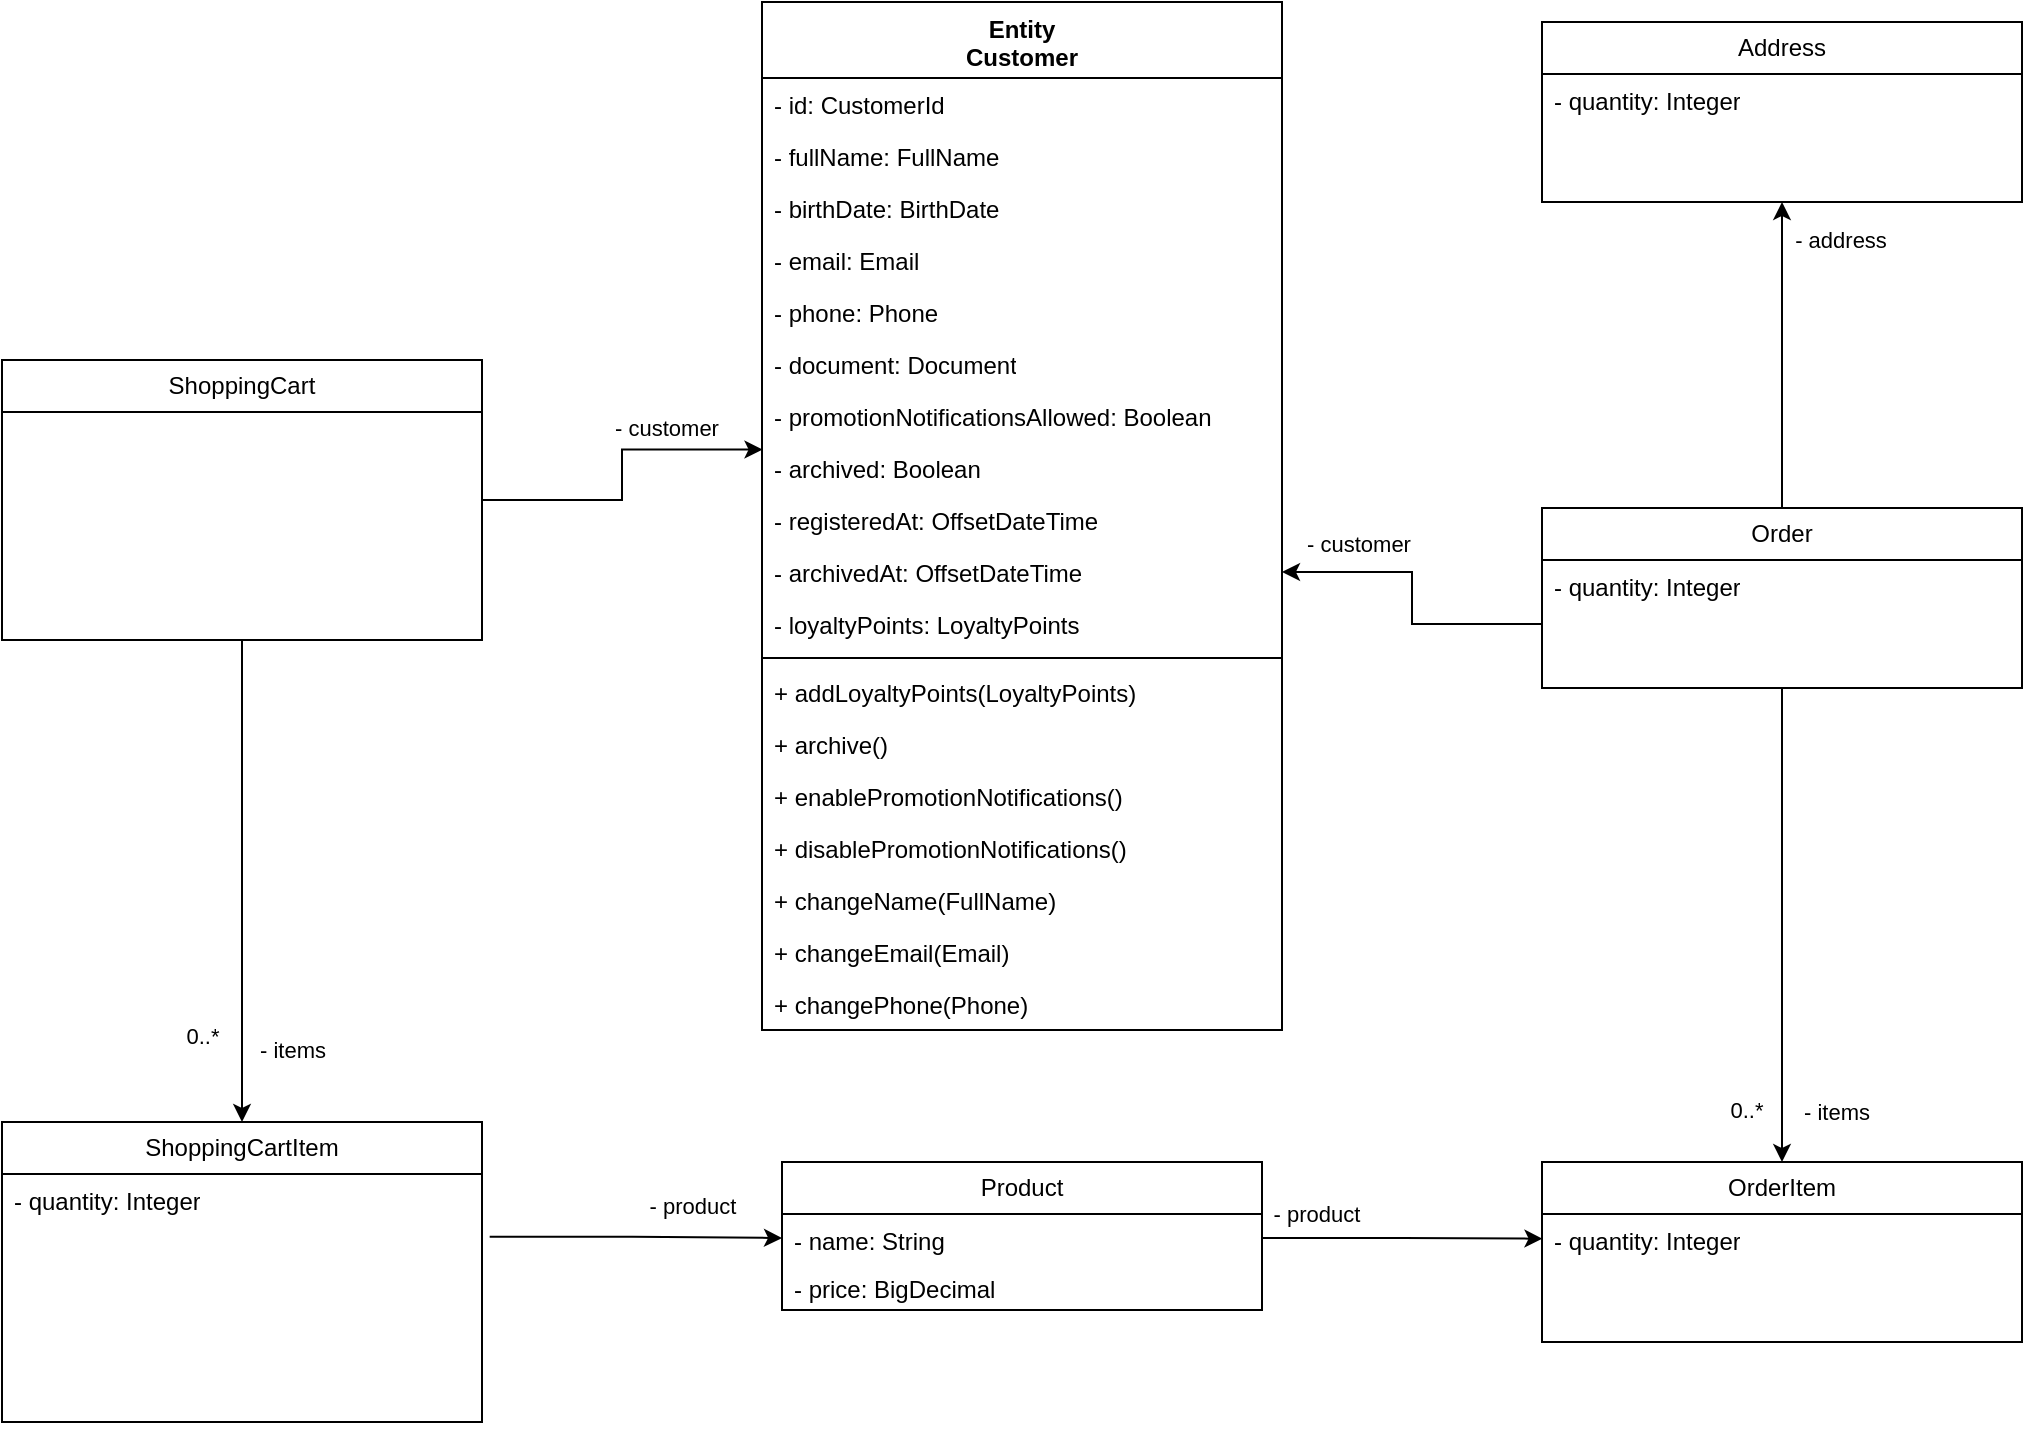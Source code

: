<mxfile version="28.1.2" pages="2">
  <diagram name="Página-1" id="hTQnR02Jz5LzhCjwchZL">
    <mxGraphModel dx="1023" dy="1192" grid="1" gridSize="10" guides="1" tooltips="1" connect="1" arrows="1" fold="1" page="1" pageScale="1" pageWidth="3300" pageHeight="4681" math="0" shadow="0">
      <root>
        <mxCell id="0" />
        <mxCell id="1" parent="0" />
        <UserObject label="Entity&lt;div&gt;Customer&lt;/div&gt;" id="ZPLqWDzhOzUQgujK66Ed-5">
          <mxCell style="swimlane;fontStyle=1;align=center;verticalAlign=top;childLayout=stackLayout;horizontal=1;startSize=38;horizontalStack=0;resizeParent=1;resizeParentMax=0;resizeLast=0;collapsible=1;marginBottom=0;whiteSpace=wrap;html=1;" parent="1" vertex="1">
            <mxGeometry x="690" y="380" width="260" height="514" as="geometry" />
          </mxCell>
        </UserObject>
        <mxCell id="ZPLqWDzhOzUQgujK66Ed-6" value="- id: CustomerId" style="text;strokeColor=none;fillColor=none;align=left;verticalAlign=top;spacingLeft=4;spacingRight=4;overflow=hidden;rotatable=0;points=[[0,0.5],[1,0.5]];portConstraint=eastwest;whiteSpace=wrap;html=1;" parent="ZPLqWDzhOzUQgujK66Ed-5" vertex="1">
          <mxGeometry y="38" width="260" height="26" as="geometry" />
        </mxCell>
        <mxCell id="ZPLqWDzhOzUQgujK66Ed-12" value="-&amp;nbsp;fullName: FullName" style="text;strokeColor=none;fillColor=none;align=left;verticalAlign=top;spacingLeft=4;spacingRight=4;overflow=hidden;rotatable=0;points=[[0,0.5],[1,0.5]];portConstraint=eastwest;whiteSpace=wrap;html=1;" parent="ZPLqWDzhOzUQgujK66Ed-5" vertex="1">
          <mxGeometry y="64" width="260" height="26" as="geometry" />
        </mxCell>
        <mxCell id="Ghfbu1brbd5fPBeI6bi_-27" value="-&amp;nbsp;birthDate: BirthDate" style="text;strokeColor=none;fillColor=none;align=left;verticalAlign=top;spacingLeft=4;spacingRight=4;overflow=hidden;rotatable=0;points=[[0,0.5],[1,0.5]];portConstraint=eastwest;whiteSpace=wrap;html=1;" parent="ZPLqWDzhOzUQgujK66Ed-5" vertex="1">
          <mxGeometry y="90" width="260" height="26" as="geometry" />
        </mxCell>
        <mxCell id="ZPLqWDzhOzUQgujK66Ed-14" value="-&amp;nbsp;email: Email" style="text;strokeColor=none;fillColor=none;align=left;verticalAlign=top;spacingLeft=4;spacingRight=4;overflow=hidden;rotatable=0;points=[[0,0.5],[1,0.5]];portConstraint=eastwest;whiteSpace=wrap;html=1;" parent="ZPLqWDzhOzUQgujK66Ed-5" vertex="1">
          <mxGeometry y="116" width="260" height="26" as="geometry" />
        </mxCell>
        <mxCell id="ZPLqWDzhOzUQgujK66Ed-15" value="-&amp;nbsp;phone: Phone" style="text;strokeColor=none;fillColor=none;align=left;verticalAlign=top;spacingLeft=4;spacingRight=4;overflow=hidden;rotatable=0;points=[[0,0.5],[1,0.5]];portConstraint=eastwest;whiteSpace=wrap;html=1;" parent="ZPLqWDzhOzUQgujK66Ed-5" vertex="1">
          <mxGeometry y="142" width="260" height="26" as="geometry" />
        </mxCell>
        <mxCell id="ZPLqWDzhOzUQgujK66Ed-16" value="-&amp;nbsp;document: Docu&lt;span style=&quot;background-color: transparent; color: light-dark(rgb(0, 0, 0), rgb(255, 255, 255));&quot;&gt;ment&lt;/span&gt;" style="text;strokeColor=none;fillColor=none;align=left;verticalAlign=top;spacingLeft=4;spacingRight=4;overflow=hidden;rotatable=0;points=[[0,0.5],[1,0.5]];portConstraint=eastwest;whiteSpace=wrap;html=1;" parent="ZPLqWDzhOzUQgujK66Ed-5" vertex="1">
          <mxGeometry y="168" width="260" height="26" as="geometry" />
        </mxCell>
        <mxCell id="ZPLqWDzhOzUQgujK66Ed-17" value="-&amp;nbsp;promotionNotificationsAllowed: Boolean" style="text;strokeColor=none;fillColor=none;align=left;verticalAlign=top;spacingLeft=4;spacingRight=4;overflow=hidden;rotatable=0;points=[[0,0.5],[1,0.5]];portConstraint=eastwest;whiteSpace=wrap;html=1;" parent="ZPLqWDzhOzUQgujK66Ed-5" vertex="1">
          <mxGeometry y="194" width="260" height="26" as="geometry" />
        </mxCell>
        <mxCell id="ZPLqWDzhOzUQgujK66Ed-18" value="-&amp;nbsp;archived: Boolean" style="text;strokeColor=none;fillColor=none;align=left;verticalAlign=top;spacingLeft=4;spacingRight=4;overflow=hidden;rotatable=0;points=[[0,0.5],[1,0.5]];portConstraint=eastwest;whiteSpace=wrap;html=1;" parent="ZPLqWDzhOzUQgujK66Ed-5" vertex="1">
          <mxGeometry y="220" width="260" height="26" as="geometry" />
        </mxCell>
        <mxCell id="ZPLqWDzhOzUQgujK66Ed-19" value="-&amp;nbsp;registeredAt: OffsetDateTime" style="text;strokeColor=none;fillColor=none;align=left;verticalAlign=top;spacingLeft=4;spacingRight=4;overflow=hidden;rotatable=0;points=[[0,0.5],[1,0.5]];portConstraint=eastwest;whiteSpace=wrap;html=1;" parent="ZPLqWDzhOzUQgujK66Ed-5" vertex="1">
          <mxGeometry y="246" width="260" height="26" as="geometry" />
        </mxCell>
        <mxCell id="Ghfbu1brbd5fPBeI6bi_-2" value="-&amp;nbsp;archivedAt: OffsetDateTime" style="text;strokeColor=none;fillColor=none;align=left;verticalAlign=top;spacingLeft=4;spacingRight=4;overflow=hidden;rotatable=0;points=[[0,0.5],[1,0.5]];portConstraint=eastwest;whiteSpace=wrap;html=1;" parent="ZPLqWDzhOzUQgujK66Ed-5" vertex="1">
          <mxGeometry y="272" width="260" height="26" as="geometry" />
        </mxCell>
        <mxCell id="Ghfbu1brbd5fPBeI6bi_-3" value="-&amp;nbsp;loyaltyPoints: LoyaltyPoints" style="text;strokeColor=none;fillColor=none;align=left;verticalAlign=top;spacingLeft=4;spacingRight=4;overflow=hidden;rotatable=0;points=[[0,0.5],[1,0.5]];portConstraint=eastwest;whiteSpace=wrap;html=1;" parent="ZPLqWDzhOzUQgujK66Ed-5" vertex="1">
          <mxGeometry y="298" width="260" height="26" as="geometry" />
        </mxCell>
        <mxCell id="ZPLqWDzhOzUQgujK66Ed-7" value="" style="line;strokeWidth=1;fillColor=none;align=left;verticalAlign=middle;spacingTop=-1;spacingLeft=3;spacingRight=3;rotatable=0;labelPosition=right;points=[];portConstraint=eastwest;strokeColor=inherit;" parent="ZPLqWDzhOzUQgujK66Ed-5" vertex="1">
          <mxGeometry y="324" width="260" height="8" as="geometry" />
        </mxCell>
        <mxCell id="ZPLqWDzhOzUQgujK66Ed-8" value="+ addLoyalty&lt;span style=&quot;background-color: transparent; color: light-dark(rgb(0, 0, 0), rgb(255, 255, 255));&quot;&gt;Points(LoyaltyPoints)&lt;/span&gt;" style="text;strokeColor=none;fillColor=none;align=left;verticalAlign=top;spacingLeft=4;spacingRight=4;overflow=hidden;rotatable=0;points=[[0,0.5],[1,0.5]];portConstraint=eastwest;whiteSpace=wrap;html=1;" parent="ZPLqWDzhOzUQgujK66Ed-5" vertex="1">
          <mxGeometry y="332" width="260" height="26" as="geometry" />
        </mxCell>
        <mxCell id="Ghfbu1brbd5fPBeI6bi_-6" value="+ archive()" style="text;strokeColor=none;fillColor=none;align=left;verticalAlign=top;spacingLeft=4;spacingRight=4;overflow=hidden;rotatable=0;points=[[0,0.5],[1,0.5]];portConstraint=eastwest;whiteSpace=wrap;html=1;" parent="ZPLqWDzhOzUQgujK66Ed-5" vertex="1">
          <mxGeometry y="358" width="260" height="26" as="geometry" />
        </mxCell>
        <mxCell id="Ghfbu1brbd5fPBeI6bi_-7" value="+ enablePromotionNotifications()" style="text;strokeColor=none;fillColor=none;align=left;verticalAlign=top;spacingLeft=4;spacingRight=4;overflow=hidden;rotatable=0;points=[[0,0.5],[1,0.5]];portConstraint=eastwest;whiteSpace=wrap;html=1;" parent="ZPLqWDzhOzUQgujK66Ed-5" vertex="1">
          <mxGeometry y="384" width="260" height="26" as="geometry" />
        </mxCell>
        <mxCell id="Ghfbu1brbd5fPBeI6bi_-8" value="+ disablePromotionNotifications()" style="text;strokeColor=none;fillColor=none;align=left;verticalAlign=top;spacingLeft=4;spacingRight=4;overflow=hidden;rotatable=0;points=[[0,0.5],[1,0.5]];portConstraint=eastwest;whiteSpace=wrap;html=1;" parent="ZPLqWDzhOzUQgujK66Ed-5" vertex="1">
          <mxGeometry y="410" width="260" height="26" as="geometry" />
        </mxCell>
        <mxCell id="Ghfbu1brbd5fPBeI6bi_-9" value="+ changeName(FullName)" style="text;strokeColor=none;fillColor=none;align=left;verticalAlign=top;spacingLeft=4;spacingRight=4;overflow=hidden;rotatable=0;points=[[0,0.5],[1,0.5]];portConstraint=eastwest;whiteSpace=wrap;html=1;" parent="ZPLqWDzhOzUQgujK66Ed-5" vertex="1">
          <mxGeometry y="436" width="260" height="26" as="geometry" />
        </mxCell>
        <mxCell id="Ghfbu1brbd5fPBeI6bi_-10" value="+ changeEmail(Email)" style="text;strokeColor=none;fillColor=none;align=left;verticalAlign=top;spacingLeft=4;spacingRight=4;overflow=hidden;rotatable=0;points=[[0,0.5],[1,0.5]];portConstraint=eastwest;whiteSpace=wrap;html=1;" parent="ZPLqWDzhOzUQgujK66Ed-5" vertex="1">
          <mxGeometry y="462" width="260" height="26" as="geometry" />
        </mxCell>
        <mxCell id="Ghfbu1brbd5fPBeI6bi_-11" value="+&amp;nbsp;changePhone(Phone)" style="text;strokeColor=none;fillColor=none;align=left;verticalAlign=top;spacingLeft=4;spacingRight=4;overflow=hidden;rotatable=0;points=[[0,0.5],[1,0.5]];portConstraint=eastwest;whiteSpace=wrap;html=1;" parent="ZPLqWDzhOzUQgujK66Ed-5" vertex="1">
          <mxGeometry y="488" width="260" height="26" as="geometry" />
        </mxCell>
        <mxCell id="Ghfbu1brbd5fPBeI6bi_-22" style="edgeStyle=orthogonalEdgeStyle;rounded=0;orthogonalLoop=1;jettySize=auto;html=1;entryX=0.5;entryY=0;entryDx=0;entryDy=0;" parent="1" source="Ghfbu1brbd5fPBeI6bi_-12" target="Ghfbu1brbd5fPBeI6bi_-16" edge="1">
          <mxGeometry relative="1" as="geometry" />
        </mxCell>
        <mxCell id="Ghfbu1brbd5fPBeI6bi_-23" value="- items" style="edgeLabel;html=1;align=center;verticalAlign=middle;resizable=0;points=[];" parent="Ghfbu1brbd5fPBeI6bi_-22" vertex="1" connectable="0">
          <mxGeometry x="0.674" y="4" relative="1" as="geometry">
            <mxPoint x="21" y="3" as="offset" />
          </mxGeometry>
        </mxCell>
        <mxCell id="Ghfbu1brbd5fPBeI6bi_-25" value="0..*" style="edgeLabel;html=1;align=center;verticalAlign=middle;resizable=0;points=[];" parent="Ghfbu1brbd5fPBeI6bi_-22" vertex="1" connectable="0">
          <mxGeometry x="0.444" relative="1" as="geometry">
            <mxPoint x="-20" y="24" as="offset" />
          </mxGeometry>
        </mxCell>
        <mxCell id="Ghfbu1brbd5fPBeI6bi_-46" style="edgeStyle=orthogonalEdgeStyle;rounded=0;orthogonalLoop=1;jettySize=auto;html=1;entryX=0.001;entryY=0.145;entryDx=0;entryDy=0;entryPerimeter=0;" parent="1" source="Ghfbu1brbd5fPBeI6bi_-12" target="ZPLqWDzhOzUQgujK66Ed-18" edge="1">
          <mxGeometry relative="1" as="geometry" />
        </mxCell>
        <mxCell id="Ghfbu1brbd5fPBeI6bi_-47" value="- customer" style="edgeLabel;html=1;align=center;verticalAlign=middle;resizable=0;points=[];" parent="Ghfbu1brbd5fPBeI6bi_-46" vertex="1" connectable="0">
          <mxGeometry x="0.134" y="3" relative="1" as="geometry">
            <mxPoint x="25" y="-12" as="offset" />
          </mxGeometry>
        </mxCell>
        <mxCell id="Ghfbu1brbd5fPBeI6bi_-12" value="ShoppingCart" style="swimlane;fontStyle=0;childLayout=stackLayout;horizontal=1;startSize=26;fillColor=none;horizontalStack=0;resizeParent=1;resizeParentMax=0;resizeLast=0;collapsible=1;marginBottom=0;whiteSpace=wrap;html=1;" parent="1" vertex="1">
          <mxGeometry x="310" y="559" width="240" height="140" as="geometry" />
        </mxCell>
        <mxCell id="Ghfbu1brbd5fPBeI6bi_-16" value="ShoppingCartItem" style="swimlane;fontStyle=0;childLayout=stackLayout;horizontal=1;startSize=26;fillColor=none;horizontalStack=0;resizeParent=1;resizeParentMax=0;resizeLast=0;collapsible=1;marginBottom=0;whiteSpace=wrap;html=1;" parent="1" vertex="1">
          <mxGeometry x="310" y="940" width="240" height="150" as="geometry" />
        </mxCell>
        <mxCell id="Ghfbu1brbd5fPBeI6bi_-18" value="- quantity: Integer" style="text;strokeColor=none;fillColor=none;align=left;verticalAlign=top;spacingLeft=4;spacingRight=4;overflow=hidden;rotatable=0;points=[[0,0.5],[1,0.5]];portConstraint=eastwest;whiteSpace=wrap;html=1;" parent="Ghfbu1brbd5fPBeI6bi_-16" vertex="1">
          <mxGeometry y="26" width="240" height="124" as="geometry" />
        </mxCell>
        <mxCell id="Ghfbu1brbd5fPBeI6bi_-20" style="edgeStyle=orthogonalEdgeStyle;rounded=0;orthogonalLoop=1;jettySize=auto;html=1;entryX=0;entryY=0.5;entryDx=0;entryDy=0;exitX=1.016;exitY=0.253;exitDx=0;exitDy=0;exitPerimeter=0;" parent="1" source="Ghfbu1brbd5fPBeI6bi_-18" target="Ghfbu1brbd5fPBeI6bi_-31" edge="1">
          <mxGeometry relative="1" as="geometry">
            <mxPoint x="680" y="988" as="targetPoint" />
          </mxGeometry>
        </mxCell>
        <mxCell id="Ghfbu1brbd5fPBeI6bi_-21" value="- product" style="edgeLabel;html=1;align=center;verticalAlign=middle;resizable=0;points=[];" parent="Ghfbu1brbd5fPBeI6bi_-20" vertex="1" connectable="0">
          <mxGeometry x="0.26" y="-1" relative="1" as="geometry">
            <mxPoint x="9" y="-17" as="offset" />
          </mxGeometry>
        </mxCell>
        <mxCell id="Ghfbu1brbd5fPBeI6bi_-30" value="Product" style="swimlane;fontStyle=0;childLayout=stackLayout;horizontal=1;startSize=26;fillColor=none;horizontalStack=0;resizeParent=1;resizeParentMax=0;resizeLast=0;collapsible=1;marginBottom=0;whiteSpace=wrap;html=1;" parent="1" vertex="1">
          <mxGeometry x="700" y="960" width="240" height="74" as="geometry" />
        </mxCell>
        <mxCell id="Ghfbu1brbd5fPBeI6bi_-31" value="- name: String" style="text;strokeColor=none;fillColor=none;align=left;verticalAlign=top;spacingLeft=4;spacingRight=4;overflow=hidden;rotatable=0;points=[[0,0.5],[1,0.5]];portConstraint=eastwest;whiteSpace=wrap;html=1;" parent="Ghfbu1brbd5fPBeI6bi_-30" vertex="1">
          <mxGeometry y="26" width="240" height="24" as="geometry" />
        </mxCell>
        <mxCell id="Ghfbu1brbd5fPBeI6bi_-34" value="- price: BigDecimal" style="text;strokeColor=none;fillColor=none;align=left;verticalAlign=top;spacingLeft=4;spacingRight=4;overflow=hidden;rotatable=0;points=[[0,0.5],[1,0.5]];portConstraint=eastwest;whiteSpace=wrap;html=1;" parent="Ghfbu1brbd5fPBeI6bi_-30" vertex="1">
          <mxGeometry y="50" width="240" height="24" as="geometry" />
        </mxCell>
        <mxCell id="Ghfbu1brbd5fPBeI6bi_-35" value="OrderItem" style="swimlane;fontStyle=0;childLayout=stackLayout;horizontal=1;startSize=26;fillColor=none;horizontalStack=0;resizeParent=1;resizeParentMax=0;resizeLast=0;collapsible=1;marginBottom=0;whiteSpace=wrap;html=1;" parent="1" vertex="1">
          <mxGeometry x="1080" y="960" width="240" height="90" as="geometry" />
        </mxCell>
        <mxCell id="Ghfbu1brbd5fPBeI6bi_-36" value="- quantity: Integer" style="text;strokeColor=none;fillColor=none;align=left;verticalAlign=top;spacingLeft=4;spacingRight=4;overflow=hidden;rotatable=0;points=[[0,0.5],[1,0.5]];portConstraint=eastwest;whiteSpace=wrap;html=1;" parent="Ghfbu1brbd5fPBeI6bi_-35" vertex="1">
          <mxGeometry y="26" width="240" height="64" as="geometry" />
        </mxCell>
        <mxCell id="Ghfbu1brbd5fPBeI6bi_-38" style="edgeStyle=orthogonalEdgeStyle;rounded=0;orthogonalLoop=1;jettySize=auto;html=1;entryX=0.001;entryY=0.193;entryDx=0;entryDy=0;entryPerimeter=0;" parent="1" source="Ghfbu1brbd5fPBeI6bi_-31" target="Ghfbu1brbd5fPBeI6bi_-36" edge="1">
          <mxGeometry relative="1" as="geometry">
            <mxPoint x="1090" y="1000" as="targetPoint" />
          </mxGeometry>
        </mxCell>
        <mxCell id="Ghfbu1brbd5fPBeI6bi_-39" value="- product" style="edgeLabel;html=1;align=center;verticalAlign=middle;resizable=0;points=[];" parent="Ghfbu1brbd5fPBeI6bi_-38" vertex="1" connectable="0">
          <mxGeometry x="0.137" y="1" relative="1" as="geometry">
            <mxPoint x="-53" y="-12" as="offset" />
          </mxGeometry>
        </mxCell>
        <mxCell id="Ghfbu1brbd5fPBeI6bi_-48" style="edgeStyle=orthogonalEdgeStyle;rounded=0;orthogonalLoop=1;jettySize=auto;html=1;" parent="1" source="Ghfbu1brbd5fPBeI6bi_-40" target="Ghfbu1brbd5fPBeI6bi_-42" edge="1">
          <mxGeometry relative="1" as="geometry" />
        </mxCell>
        <mxCell id="Ghfbu1brbd5fPBeI6bi_-52" value="- address" style="edgeLabel;html=1;align=center;verticalAlign=middle;resizable=0;points=[];" parent="Ghfbu1brbd5fPBeI6bi_-48" vertex="1" connectable="0">
          <mxGeometry x="0.583" y="2" relative="1" as="geometry">
            <mxPoint x="31" y="-13" as="offset" />
          </mxGeometry>
        </mxCell>
        <mxCell id="Ghfbu1brbd5fPBeI6bi_-49" style="edgeStyle=orthogonalEdgeStyle;rounded=0;orthogonalLoop=1;jettySize=auto;html=1;" parent="1" source="Ghfbu1brbd5fPBeI6bi_-40" target="Ghfbu1brbd5fPBeI6bi_-35" edge="1">
          <mxGeometry relative="1" as="geometry" />
        </mxCell>
        <mxCell id="Ghfbu1brbd5fPBeI6bi_-50" value="- items" style="edgeLabel;html=1;align=center;verticalAlign=middle;resizable=0;points=[];" parent="Ghfbu1brbd5fPBeI6bi_-49" vertex="1" connectable="0">
          <mxGeometry x="0.746" y="1" relative="1" as="geometry">
            <mxPoint x="26" y="5" as="offset" />
          </mxGeometry>
        </mxCell>
        <mxCell id="Ghfbu1brbd5fPBeI6bi_-51" value="0..*" style="edgeLabel;html=1;align=center;verticalAlign=middle;resizable=0;points=[];" parent="Ghfbu1brbd5fPBeI6bi_-49" vertex="1" connectable="0">
          <mxGeometry x="0.706" y="-1" relative="1" as="geometry">
            <mxPoint x="-17" y="9" as="offset" />
          </mxGeometry>
        </mxCell>
        <mxCell id="Ghfbu1brbd5fPBeI6bi_-40" value="Order" style="swimlane;fontStyle=0;childLayout=stackLayout;horizontal=1;startSize=26;fillColor=none;horizontalStack=0;resizeParent=1;resizeParentMax=0;resizeLast=0;collapsible=1;marginBottom=0;whiteSpace=wrap;html=1;" parent="1" vertex="1">
          <mxGeometry x="1080" y="633" width="240" height="90" as="geometry" />
        </mxCell>
        <mxCell id="Ghfbu1brbd5fPBeI6bi_-41" value="- quantity: Integer" style="text;strokeColor=none;fillColor=none;align=left;verticalAlign=top;spacingLeft=4;spacingRight=4;overflow=hidden;rotatable=0;points=[[0,0.5],[1,0.5]];portConstraint=eastwest;whiteSpace=wrap;html=1;" parent="Ghfbu1brbd5fPBeI6bi_-40" vertex="1">
          <mxGeometry y="26" width="240" height="64" as="geometry" />
        </mxCell>
        <mxCell id="Ghfbu1brbd5fPBeI6bi_-42" value="Address" style="swimlane;fontStyle=0;childLayout=stackLayout;horizontal=1;startSize=26;fillColor=none;horizontalStack=0;resizeParent=1;resizeParentMax=0;resizeLast=0;collapsible=1;marginBottom=0;whiteSpace=wrap;html=1;" parent="1" vertex="1">
          <mxGeometry x="1080" y="390" width="240" height="90" as="geometry" />
        </mxCell>
        <mxCell id="Ghfbu1brbd5fPBeI6bi_-43" value="- quantity: Integer" style="text;strokeColor=none;fillColor=none;align=left;verticalAlign=top;spacingLeft=4;spacingRight=4;overflow=hidden;rotatable=0;points=[[0,0.5],[1,0.5]];portConstraint=eastwest;whiteSpace=wrap;html=1;" parent="Ghfbu1brbd5fPBeI6bi_-42" vertex="1">
          <mxGeometry y="26" width="240" height="64" as="geometry" />
        </mxCell>
        <mxCell id="Ghfbu1brbd5fPBeI6bi_-44" style="edgeStyle=orthogonalEdgeStyle;rounded=0;orthogonalLoop=1;jettySize=auto;html=1;entryX=1;entryY=0.5;entryDx=0;entryDy=0;" parent="1" source="Ghfbu1brbd5fPBeI6bi_-41" target="Ghfbu1brbd5fPBeI6bi_-2" edge="1">
          <mxGeometry relative="1" as="geometry">
            <mxPoint x="948" y="688" as="targetPoint" />
          </mxGeometry>
        </mxCell>
        <mxCell id="Ghfbu1brbd5fPBeI6bi_-53" value="- customer" style="edgeLabel;html=1;align=center;verticalAlign=middle;resizable=0;points=[];" parent="Ghfbu1brbd5fPBeI6bi_-44" vertex="1" connectable="0">
          <mxGeometry x="0.561" y="1" relative="1" as="geometry">
            <mxPoint x="4" y="-15" as="offset" />
          </mxGeometry>
        </mxCell>
      </root>
    </mxGraphModel>
  </diagram>
  <diagram id="CVPk5BoOFrOtsQpGuD-l" name="Página-2">
    <mxGraphModel dx="784" dy="1192" grid="1" gridSize="10" guides="1" tooltips="1" connect="1" arrows="1" fold="1" page="1" pageScale="1" pageWidth="827" pageHeight="1169" math="0" shadow="0">
      <root>
        <mxCell id="0" />
        <mxCell id="1" parent="0" />
        <mxCell id="pXMzfPeEzTICscj_2Iap-1" value="teste" style="whiteSpace=wrap;html=1;" vertex="1" parent="1">
          <mxGeometry x="250" y="430" width="120" height="60" as="geometry" />
        </mxCell>
      </root>
    </mxGraphModel>
  </diagram>
</mxfile>
